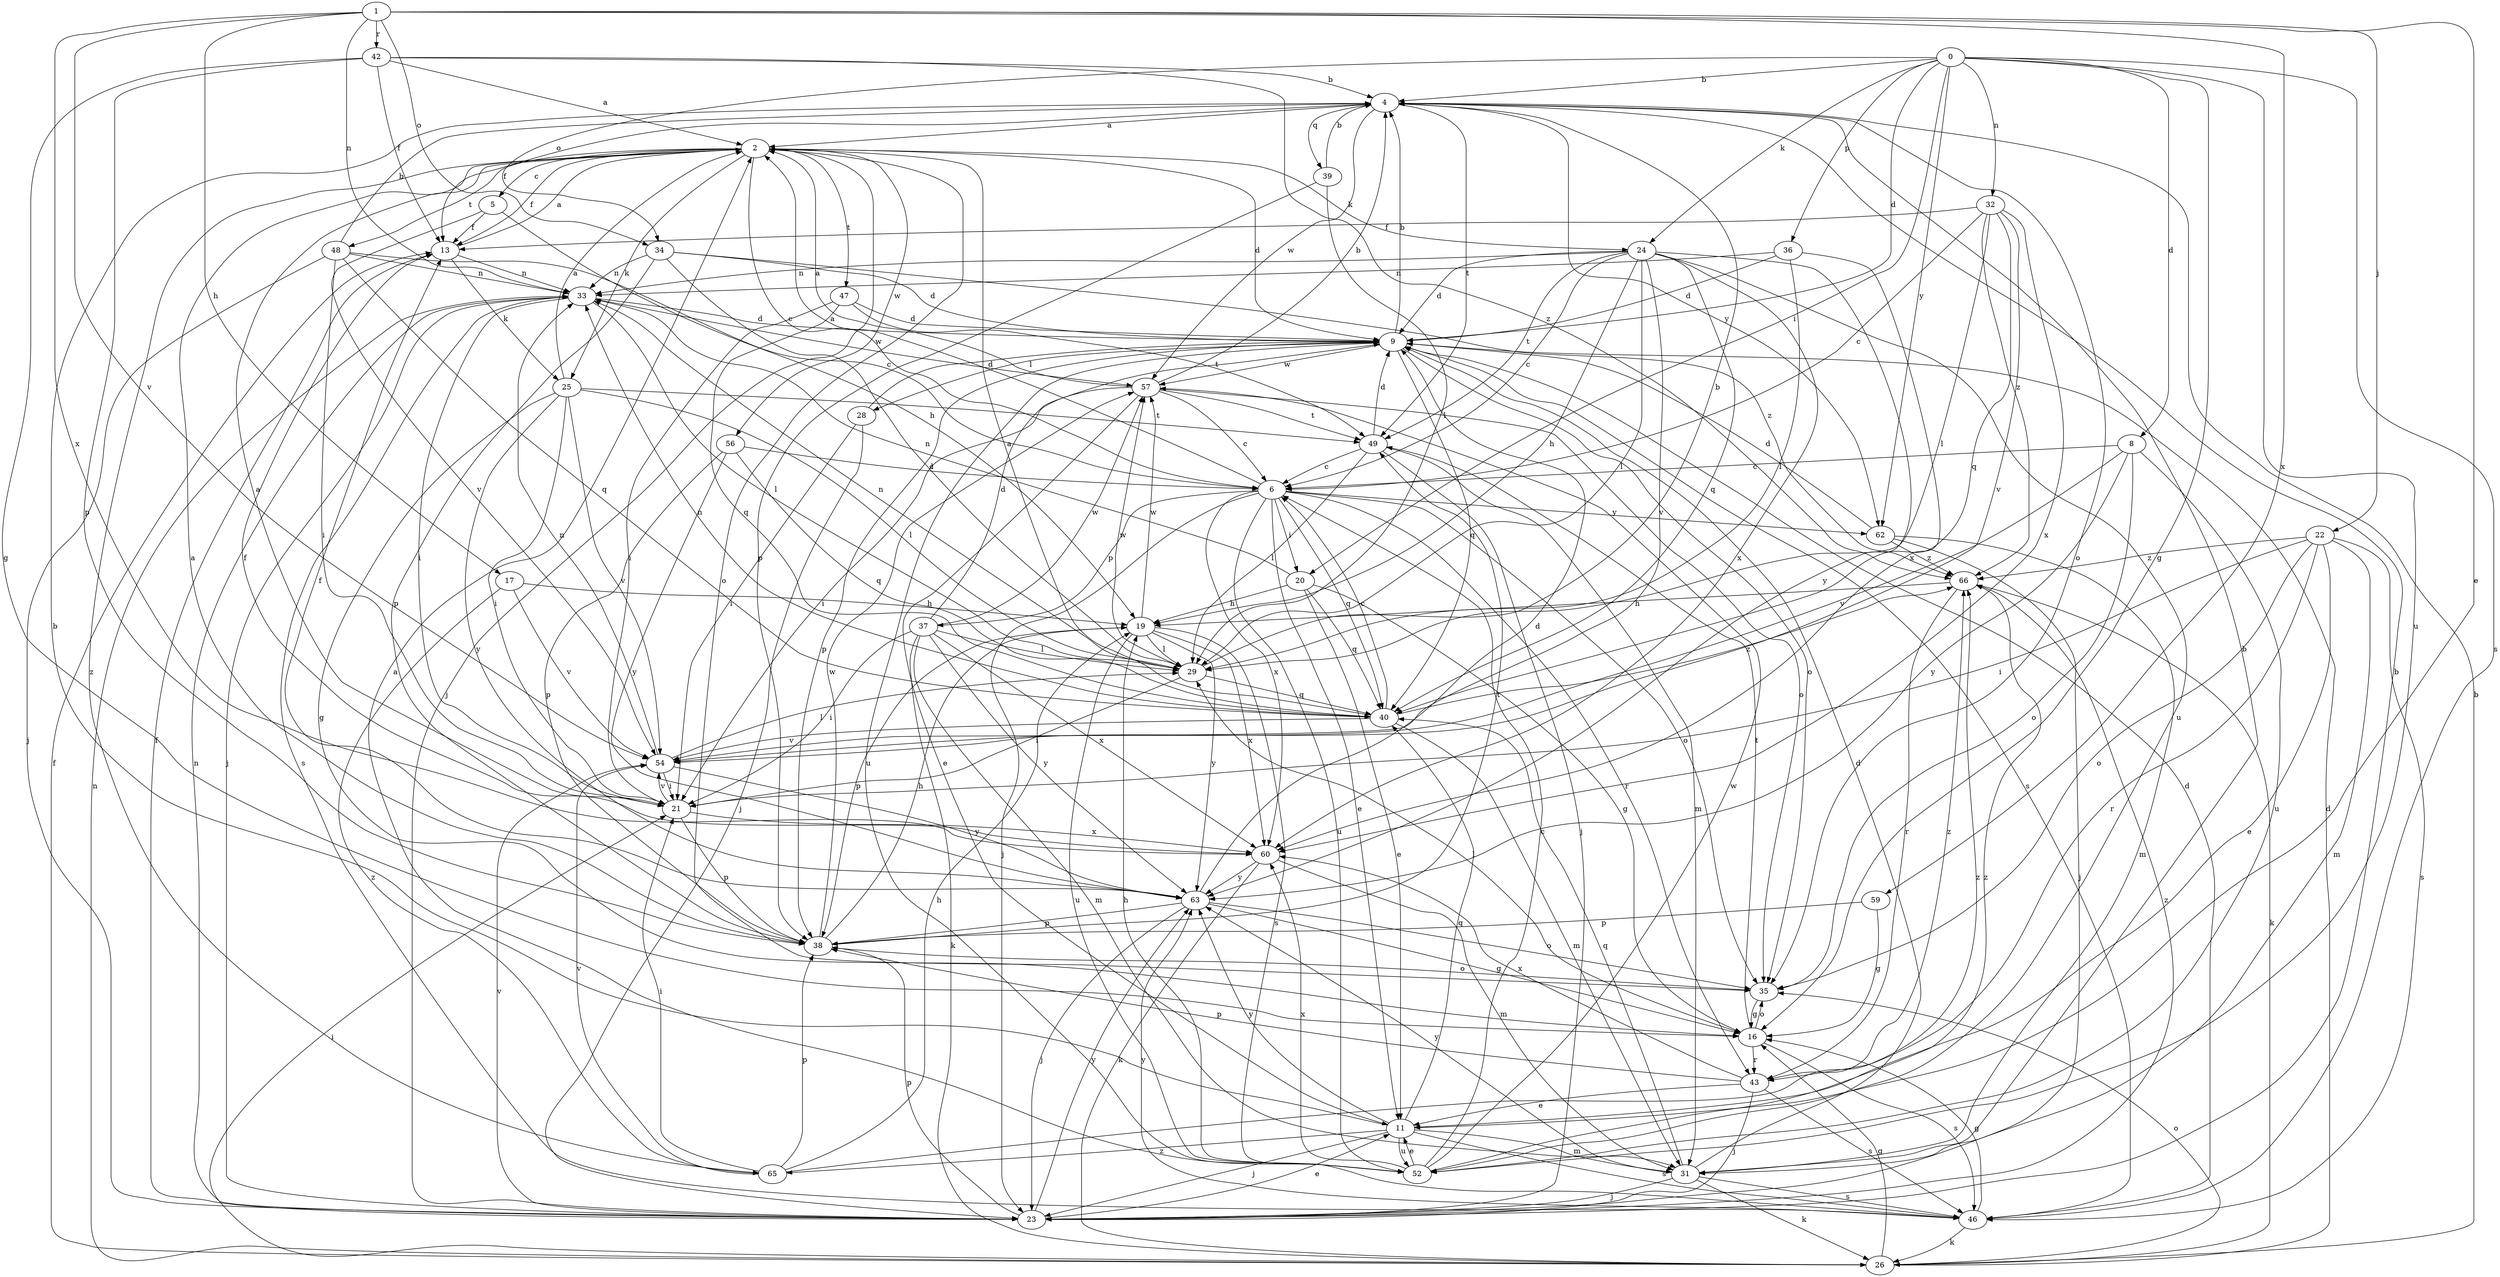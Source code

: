 strict digraph  {
0;
1;
2;
4;
5;
6;
8;
9;
11;
13;
16;
17;
19;
20;
21;
22;
23;
24;
25;
26;
28;
29;
31;
32;
33;
34;
35;
36;
37;
38;
39;
40;
42;
43;
46;
47;
48;
49;
52;
54;
56;
57;
59;
60;
62;
63;
65;
66;
0 -> 4  [label=b];
0 -> 8  [label=d];
0 -> 9  [label=d];
0 -> 16  [label=g];
0 -> 20  [label=i];
0 -> 24  [label=k];
0 -> 32  [label=n];
0 -> 34  [label=o];
0 -> 36  [label=p];
0 -> 46  [label=s];
0 -> 52  [label=u];
0 -> 62  [label=y];
1 -> 11  [label=e];
1 -> 17  [label=h];
1 -> 22  [label=j];
1 -> 33  [label=n];
1 -> 34  [label=o];
1 -> 42  [label=r];
1 -> 54  [label=v];
1 -> 59  [label=x];
1 -> 60  [label=x];
2 -> 5  [label=c];
2 -> 6  [label=c];
2 -> 9  [label=d];
2 -> 13  [label=f];
2 -> 23  [label=j];
2 -> 24  [label=k];
2 -> 25  [label=k];
2 -> 35  [label=o];
2 -> 47  [label=t];
2 -> 48  [label=t];
2 -> 56  [label=w];
2 -> 65  [label=z];
4 -> 2  [label=a];
4 -> 13  [label=f];
4 -> 35  [label=o];
4 -> 39  [label=q];
4 -> 49  [label=t];
4 -> 57  [label=w];
4 -> 62  [label=y];
5 -> 13  [label=f];
5 -> 19  [label=h];
5 -> 54  [label=v];
6 -> 2  [label=a];
6 -> 11  [label=e];
6 -> 20  [label=i];
6 -> 23  [label=j];
6 -> 35  [label=o];
6 -> 37  [label=p];
6 -> 40  [label=q];
6 -> 43  [label=r];
6 -> 52  [label=u];
6 -> 60  [label=x];
6 -> 62  [label=y];
8 -> 6  [label=c];
8 -> 35  [label=o];
8 -> 52  [label=u];
8 -> 54  [label=v];
8 -> 63  [label=y];
9 -> 4  [label=b];
9 -> 28  [label=l];
9 -> 35  [label=o];
9 -> 38  [label=p];
9 -> 40  [label=q];
9 -> 46  [label=s];
9 -> 52  [label=u];
9 -> 57  [label=w];
11 -> 4  [label=b];
11 -> 23  [label=j];
11 -> 31  [label=m];
11 -> 40  [label=q];
11 -> 46  [label=s];
11 -> 52  [label=u];
11 -> 63  [label=y];
11 -> 65  [label=z];
13 -> 2  [label=a];
13 -> 25  [label=k];
13 -> 33  [label=n];
16 -> 29  [label=l];
16 -> 35  [label=o];
16 -> 43  [label=r];
16 -> 46  [label=s];
16 -> 49  [label=t];
17 -> 19  [label=h];
17 -> 54  [label=v];
17 -> 65  [label=z];
19 -> 29  [label=l];
19 -> 38  [label=p];
19 -> 46  [label=s];
19 -> 52  [label=u];
19 -> 57  [label=w];
19 -> 60  [label=x];
19 -> 63  [label=y];
20 -> 11  [label=e];
20 -> 16  [label=g];
20 -> 19  [label=h];
20 -> 33  [label=n];
20 -> 40  [label=q];
21 -> 2  [label=a];
21 -> 38  [label=p];
21 -> 54  [label=v];
21 -> 60  [label=x];
22 -> 11  [label=e];
22 -> 21  [label=i];
22 -> 31  [label=m];
22 -> 35  [label=o];
22 -> 43  [label=r];
22 -> 46  [label=s];
22 -> 66  [label=z];
23 -> 4  [label=b];
23 -> 11  [label=e];
23 -> 13  [label=f];
23 -> 33  [label=n];
23 -> 38  [label=p];
23 -> 54  [label=v];
23 -> 63  [label=y];
23 -> 66  [label=z];
24 -> 6  [label=c];
24 -> 9  [label=d];
24 -> 19  [label=h];
24 -> 29  [label=l];
24 -> 33  [label=n];
24 -> 40  [label=q];
24 -> 49  [label=t];
24 -> 52  [label=u];
24 -> 54  [label=v];
24 -> 60  [label=x];
24 -> 63  [label=y];
25 -> 2  [label=a];
25 -> 16  [label=g];
25 -> 21  [label=i];
25 -> 29  [label=l];
25 -> 49  [label=t];
25 -> 54  [label=v];
25 -> 63  [label=y];
26 -> 4  [label=b];
26 -> 9  [label=d];
26 -> 13  [label=f];
26 -> 16  [label=g];
26 -> 21  [label=i];
26 -> 33  [label=n];
26 -> 35  [label=o];
28 -> 9  [label=d];
28 -> 21  [label=i];
28 -> 23  [label=j];
29 -> 4  [label=b];
29 -> 21  [label=i];
29 -> 33  [label=n];
29 -> 40  [label=q];
29 -> 57  [label=w];
31 -> 4  [label=b];
31 -> 9  [label=d];
31 -> 23  [label=j];
31 -> 26  [label=k];
31 -> 40  [label=q];
31 -> 46  [label=s];
31 -> 63  [label=y];
32 -> 6  [label=c];
32 -> 13  [label=f];
32 -> 29  [label=l];
32 -> 40  [label=q];
32 -> 54  [label=v];
32 -> 60  [label=x];
32 -> 66  [label=z];
33 -> 9  [label=d];
33 -> 21  [label=i];
33 -> 23  [label=j];
33 -> 29  [label=l];
33 -> 46  [label=s];
33 -> 57  [label=w];
34 -> 9  [label=d];
34 -> 29  [label=l];
34 -> 33  [label=n];
34 -> 38  [label=p];
34 -> 66  [label=z];
35 -> 16  [label=g];
36 -> 9  [label=d];
36 -> 29  [label=l];
36 -> 33  [label=n];
36 -> 60  [label=x];
37 -> 9  [label=d];
37 -> 21  [label=i];
37 -> 26  [label=k];
37 -> 29  [label=l];
37 -> 31  [label=m];
37 -> 57  [label=w];
37 -> 60  [label=x];
37 -> 63  [label=y];
38 -> 2  [label=a];
38 -> 19  [label=h];
38 -> 35  [label=o];
38 -> 49  [label=t];
38 -> 57  [label=w];
39 -> 4  [label=b];
39 -> 29  [label=l];
39 -> 38  [label=p];
40 -> 2  [label=a];
40 -> 6  [label=c];
40 -> 31  [label=m];
40 -> 33  [label=n];
40 -> 54  [label=v];
40 -> 66  [label=z];
42 -> 2  [label=a];
42 -> 4  [label=b];
42 -> 13  [label=f];
42 -> 16  [label=g];
42 -> 38  [label=p];
42 -> 66  [label=z];
43 -> 11  [label=e];
43 -> 23  [label=j];
43 -> 38  [label=p];
43 -> 46  [label=s];
43 -> 60  [label=x];
43 -> 66  [label=z];
46 -> 9  [label=d];
46 -> 16  [label=g];
46 -> 26  [label=k];
46 -> 63  [label=y];
47 -> 9  [label=d];
47 -> 21  [label=i];
47 -> 40  [label=q];
47 -> 49  [label=t];
48 -> 4  [label=b];
48 -> 6  [label=c];
48 -> 21  [label=i];
48 -> 23  [label=j];
48 -> 33  [label=n];
48 -> 40  [label=q];
49 -> 6  [label=c];
49 -> 9  [label=d];
49 -> 23  [label=j];
49 -> 29  [label=l];
49 -> 31  [label=m];
52 -> 2  [label=a];
52 -> 6  [label=c];
52 -> 11  [label=e];
52 -> 19  [label=h];
52 -> 57  [label=w];
52 -> 60  [label=x];
52 -> 66  [label=z];
54 -> 21  [label=i];
54 -> 29  [label=l];
54 -> 33  [label=n];
54 -> 63  [label=y];
56 -> 6  [label=c];
56 -> 38  [label=p];
56 -> 40  [label=q];
56 -> 63  [label=y];
57 -> 2  [label=a];
57 -> 4  [label=b];
57 -> 6  [label=c];
57 -> 11  [label=e];
57 -> 21  [label=i];
57 -> 35  [label=o];
57 -> 49  [label=t];
59 -> 16  [label=g];
59 -> 38  [label=p];
60 -> 13  [label=f];
60 -> 26  [label=k];
60 -> 31  [label=m];
60 -> 63  [label=y];
62 -> 9  [label=d];
62 -> 23  [label=j];
62 -> 31  [label=m];
62 -> 66  [label=z];
63 -> 9  [label=d];
63 -> 13  [label=f];
63 -> 16  [label=g];
63 -> 23  [label=j];
63 -> 35  [label=o];
63 -> 38  [label=p];
65 -> 19  [label=h];
65 -> 21  [label=i];
65 -> 38  [label=p];
65 -> 54  [label=v];
65 -> 66  [label=z];
66 -> 19  [label=h];
66 -> 26  [label=k];
66 -> 43  [label=r];
}
